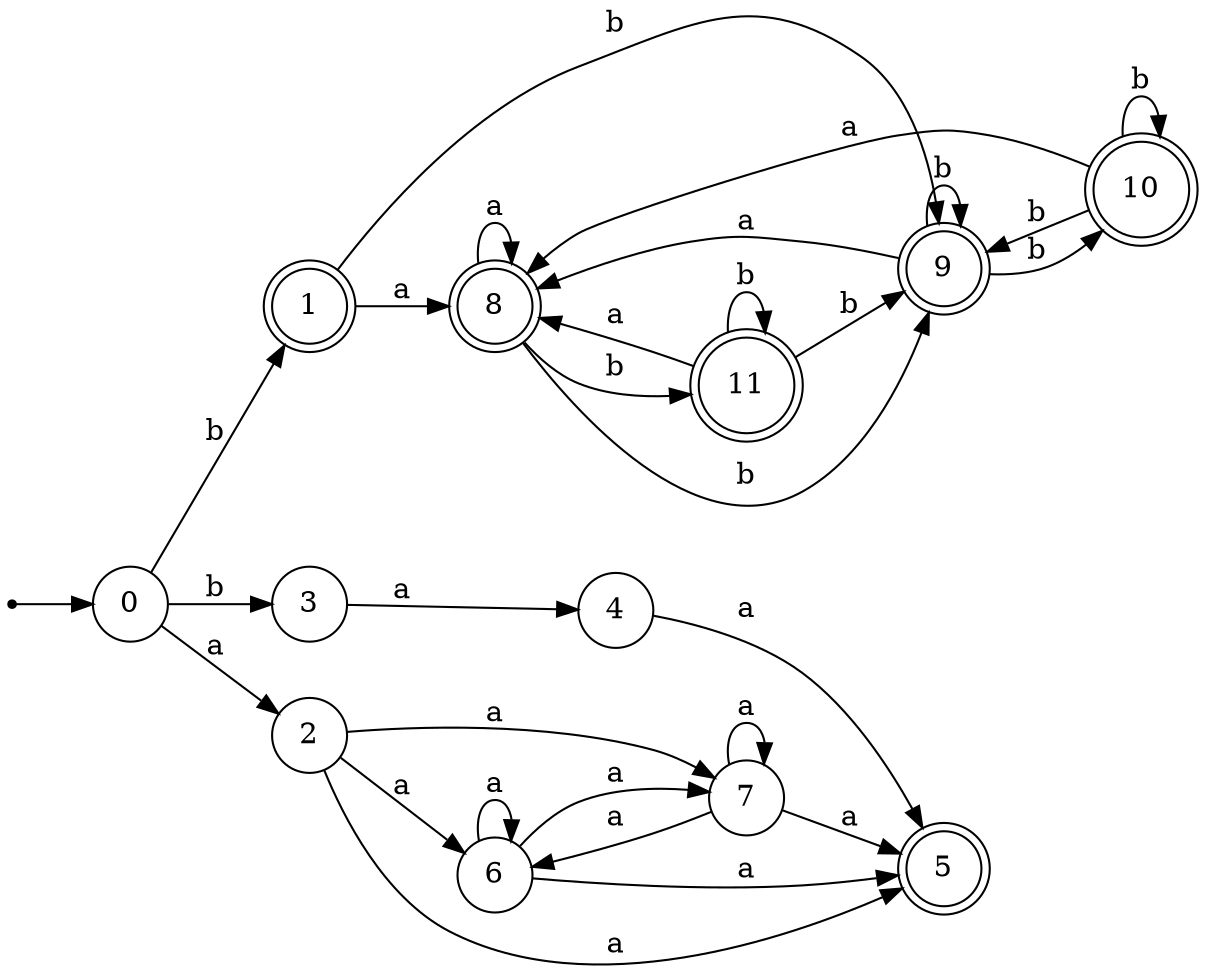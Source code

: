 digraph finite_state_machine {
rankdir=LR;
size="20,20";
node [shape = point]; "dummy0"
node [shape = circle]; "0";
"dummy0" -> "0";
node [shape = doublecircle]; "1";node [shape = circle]; "2";
node [shape = circle]; "3";
node [shape = circle]; "4";
node [shape = doublecircle]; "5";node [shape = circle]; "6";
node [shape = circle]; "7";
node [shape = doublecircle]; "8";node [shape = doublecircle]; "9";node [shape = doublecircle]; "10";node [shape = doublecircle]; "11";"0" -> "1" [label = "b"];
 "0" -> "3" [label = "b"];
 "0" -> "2" [label = "a"];
 "3" -> "4" [label = "a"];
 "4" -> "5" [label = "a"];
 "2" -> "5" [label = "a"];
 "2" -> "6" [label = "a"];
 "2" -> "7" [label = "a"];
 "7" -> "5" [label = "a"];
 "7" -> "6" [label = "a"];
 "7" -> "7" [label = "a"];
 "6" -> "5" [label = "a"];
 "6" -> "6" [label = "a"];
 "6" -> "7" [label = "a"];
 "1" -> "8" [label = "a"];
 "1" -> "9" [label = "b"];
 "9" -> "9" [label = "b"];
 "9" -> "10" [label = "b"];
 "9" -> "8" [label = "a"];
 "10" -> "9" [label = "b"];
 "10" -> "10" [label = "b"];
 "10" -> "8" [label = "a"];
 "8" -> "8" [label = "a"];
 "8" -> "9" [label = "b"];
 "8" -> "11" [label = "b"];
 "11" -> "9" [label = "b"];
 "11" -> "11" [label = "b"];
 "11" -> "8" [label = "a"];
 }
